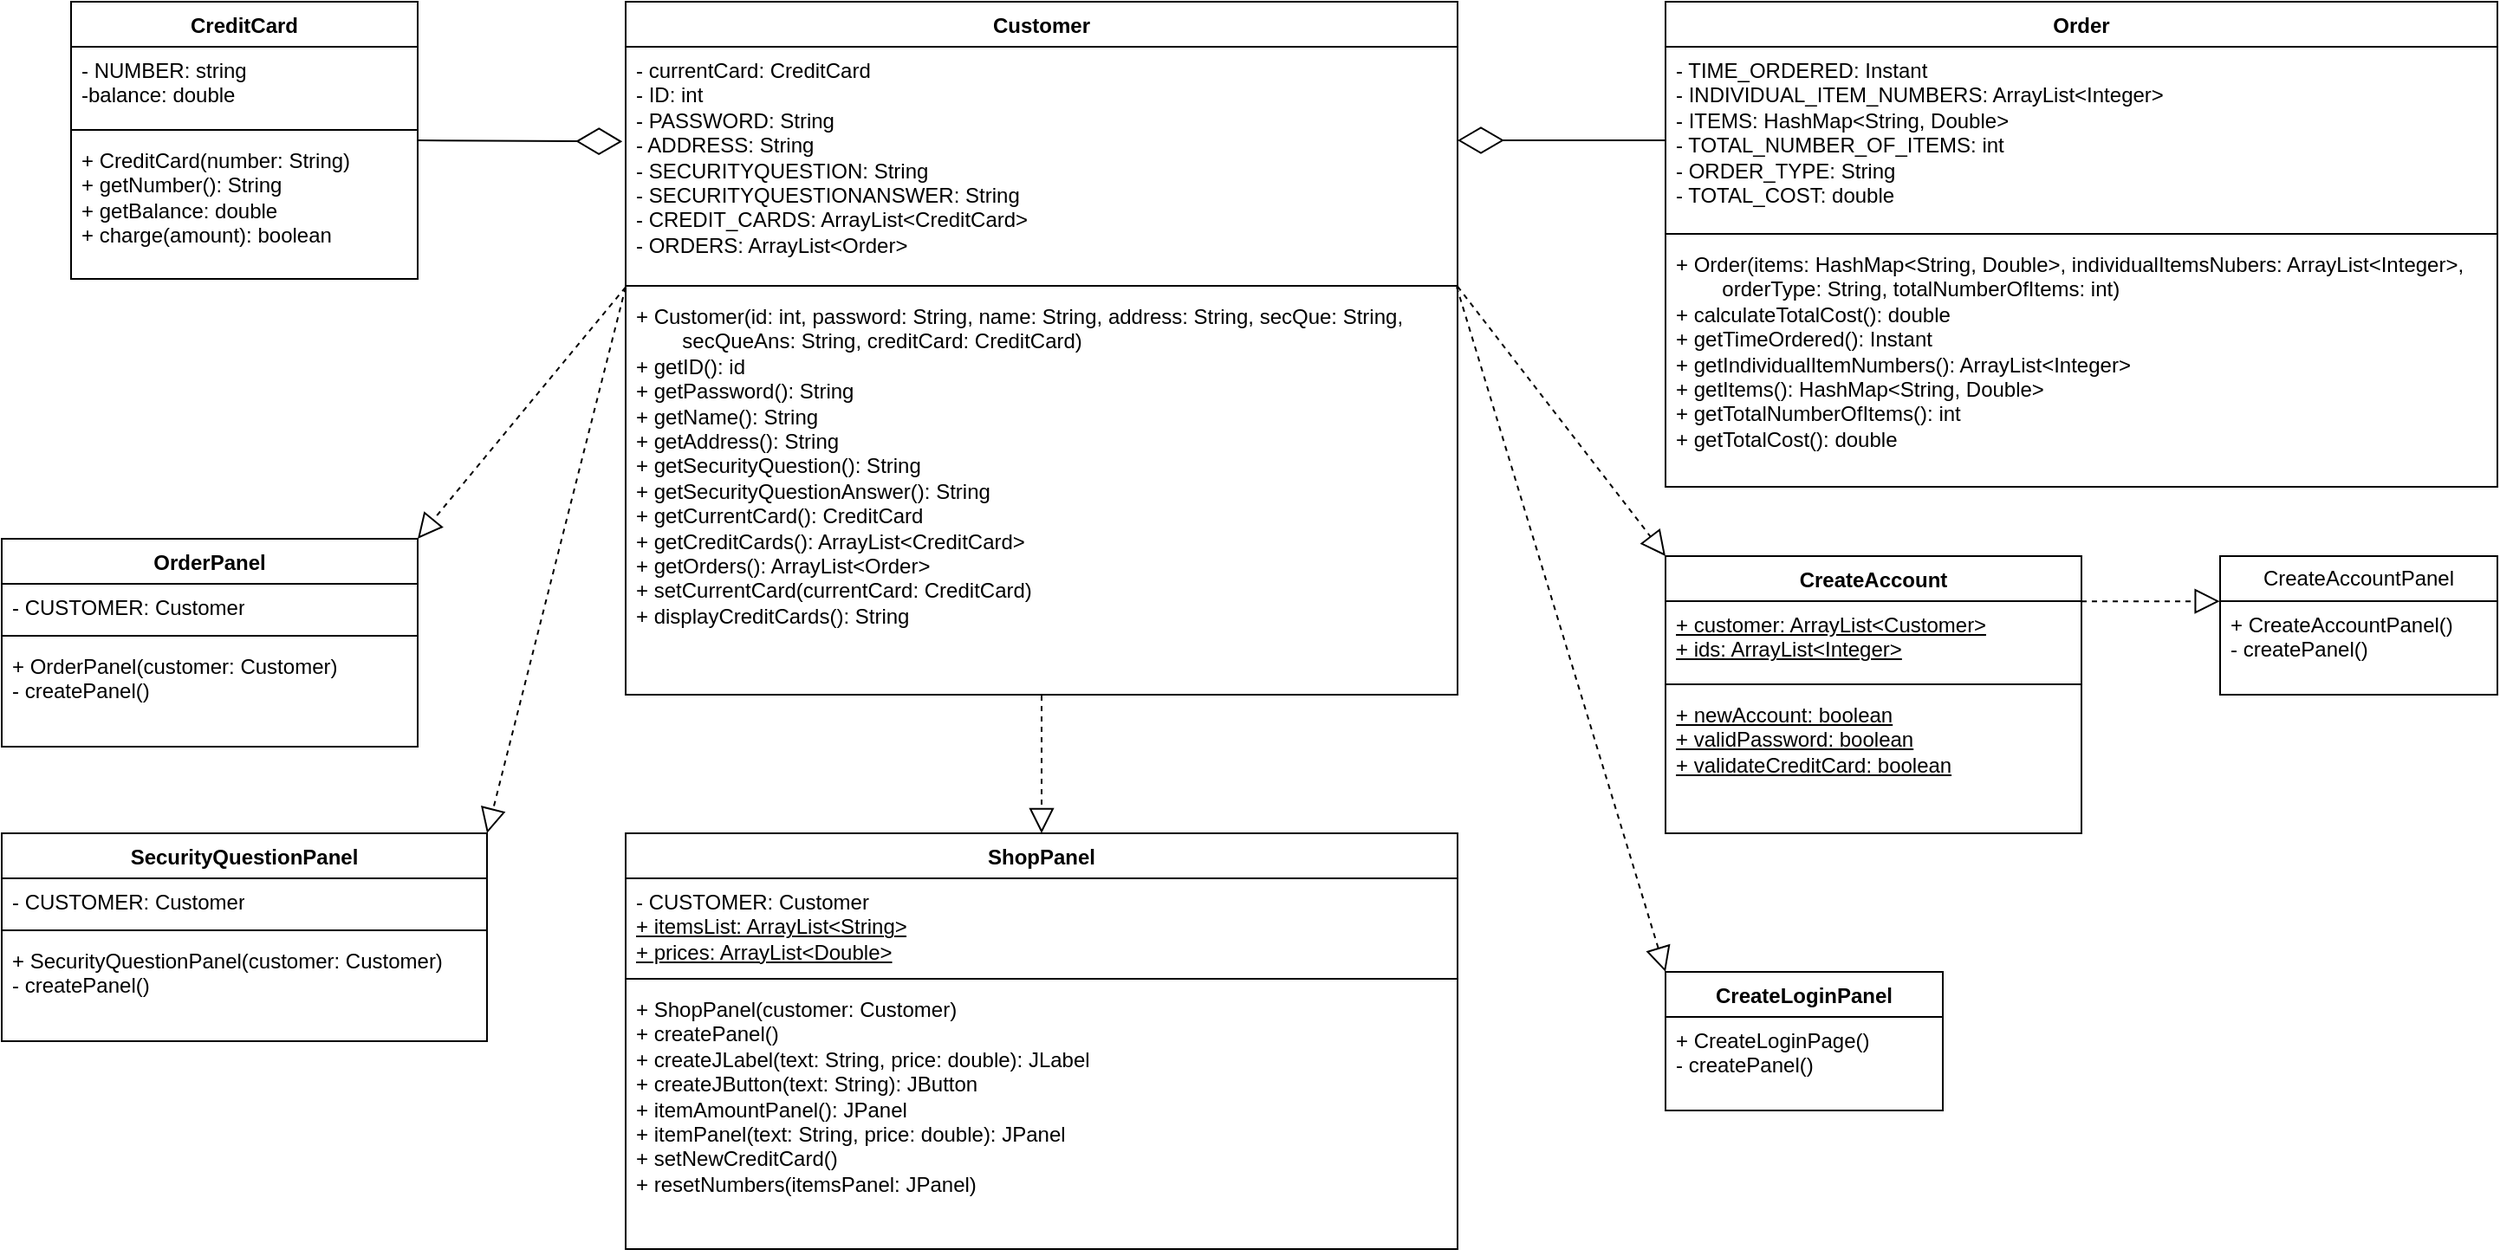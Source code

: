 <mxfile version="24.7.1" type="github">
  <diagram name="Page-1" id="fTPm5DQP8wG06u_MqmHy">
    <mxGraphModel dx="2782" dy="382" grid="1" gridSize="10" guides="1" tooltips="1" connect="1" arrows="1" fold="1" page="0" pageScale="1" pageWidth="827" pageHeight="1169" math="0" shadow="0">
      <root>
        <mxCell id="0" />
        <mxCell id="1" parent="0" />
        <mxCell id="OHdOC4P4XVelpUxqnQEv-1" value="CreateAccount" style="swimlane;fontStyle=1;align=center;verticalAlign=top;childLayout=stackLayout;horizontal=1;startSize=26;horizontalStack=0;resizeParent=1;resizeParentMax=0;resizeLast=0;collapsible=1;marginBottom=0;whiteSpace=wrap;html=1;" vertex="1" parent="1">
          <mxGeometry x="40" y="800" width="240" height="160" as="geometry" />
        </mxCell>
        <mxCell id="OHdOC4P4XVelpUxqnQEv-2" value="&lt;div&gt;&lt;u&gt;+ customer: ArrayList&amp;lt;Customer&amp;gt;&lt;/u&gt;&lt;/div&gt;&lt;div&gt;&lt;u&gt;+ ids: ArrayList&amp;lt;Integer&amp;gt;&lt;/u&gt;&lt;br&gt;&lt;/div&gt;" style="text;strokeColor=none;fillColor=none;align=left;verticalAlign=top;spacingLeft=4;spacingRight=4;overflow=hidden;rotatable=0;points=[[0,0.5],[1,0.5]];portConstraint=eastwest;whiteSpace=wrap;html=1;" vertex="1" parent="OHdOC4P4XVelpUxqnQEv-1">
          <mxGeometry y="26" width="240" height="44" as="geometry" />
        </mxCell>
        <mxCell id="OHdOC4P4XVelpUxqnQEv-3" value="" style="line;strokeWidth=1;fillColor=none;align=left;verticalAlign=middle;spacingTop=-1;spacingLeft=3;spacingRight=3;rotatable=0;labelPosition=right;points=[];portConstraint=eastwest;strokeColor=inherit;" vertex="1" parent="OHdOC4P4XVelpUxqnQEv-1">
          <mxGeometry y="70" width="240" height="8" as="geometry" />
        </mxCell>
        <mxCell id="OHdOC4P4XVelpUxqnQEv-4" value="&lt;div&gt;&lt;u&gt;+ newAccount: boolean&lt;/u&gt;&lt;/div&gt;&lt;div&gt;&lt;u&gt;+ validPassword: boolean&lt;/u&gt;&lt;/div&gt;&lt;div&gt;&lt;u&gt;+ validateCreditCard: boolean&lt;/u&gt;&lt;br&gt;&lt;/div&gt;" style="text;strokeColor=none;fillColor=none;align=left;verticalAlign=top;spacingLeft=4;spacingRight=4;overflow=hidden;rotatable=0;points=[[0,0.5],[1,0.5]];portConstraint=eastwest;whiteSpace=wrap;html=1;" vertex="1" parent="OHdOC4P4XVelpUxqnQEv-1">
          <mxGeometry y="78" width="240" height="82" as="geometry" />
        </mxCell>
        <mxCell id="OHdOC4P4XVelpUxqnQEv-5" value="CreateLoginPanel" style="swimlane;fontStyle=1;align=center;verticalAlign=top;childLayout=stackLayout;horizontal=1;startSize=26;horizontalStack=0;resizeParent=1;resizeParentMax=0;resizeLast=0;collapsible=1;marginBottom=0;whiteSpace=wrap;html=1;" vertex="1" parent="1">
          <mxGeometry x="40" y="1040" width="160" height="80" as="geometry" />
        </mxCell>
        <mxCell id="OHdOC4P4XVelpUxqnQEv-8" value="&lt;div&gt;+ CreateLoginPage()&lt;/div&gt;&lt;div&gt;- createPanel()&lt;br&gt;&lt;/div&gt;" style="text;strokeColor=none;fillColor=none;align=left;verticalAlign=top;spacingLeft=4;spacingRight=4;overflow=hidden;rotatable=0;points=[[0,0.5],[1,0.5]];portConstraint=eastwest;whiteSpace=wrap;html=1;" vertex="1" parent="OHdOC4P4XVelpUxqnQEv-5">
          <mxGeometry y="26" width="160" height="54" as="geometry" />
        </mxCell>
        <mxCell id="OHdOC4P4XVelpUxqnQEv-13" value="CreateAccountPanel" style="swimlane;fontStyle=0;childLayout=stackLayout;horizontal=1;startSize=26;fillColor=none;horizontalStack=0;resizeParent=1;resizeParentMax=0;resizeLast=0;collapsible=1;marginBottom=0;whiteSpace=wrap;html=1;" vertex="1" parent="1">
          <mxGeometry x="360" y="800" width="160" height="80" as="geometry" />
        </mxCell>
        <mxCell id="OHdOC4P4XVelpUxqnQEv-14" value="&lt;div&gt;+ CreateAccountPanel()&lt;/div&gt;&lt;div&gt;- createPanel()&lt;br&gt;&lt;/div&gt;" style="text;strokeColor=none;fillColor=none;align=left;verticalAlign=top;spacingLeft=4;spacingRight=4;overflow=hidden;rotatable=0;points=[[0,0.5],[1,0.5]];portConstraint=eastwest;whiteSpace=wrap;html=1;" vertex="1" parent="OHdOC4P4XVelpUxqnQEv-13">
          <mxGeometry y="26" width="160" height="54" as="geometry" />
        </mxCell>
        <mxCell id="OHdOC4P4XVelpUxqnQEv-17" value="CreditCard" style="swimlane;fontStyle=1;align=center;verticalAlign=top;childLayout=stackLayout;horizontal=1;startSize=26;horizontalStack=0;resizeParent=1;resizeParentMax=0;resizeLast=0;collapsible=1;marginBottom=0;whiteSpace=wrap;html=1;" vertex="1" parent="1">
          <mxGeometry x="-880" y="480" width="200" height="160" as="geometry" />
        </mxCell>
        <mxCell id="OHdOC4P4XVelpUxqnQEv-18" value="&lt;div&gt;- NUMBER: string&lt;/div&gt;&lt;div&gt;-balance: double&lt;br&gt;&lt;/div&gt;" style="text;strokeColor=none;fillColor=none;align=left;verticalAlign=top;spacingLeft=4;spacingRight=4;overflow=hidden;rotatable=0;points=[[0,0.5],[1,0.5]];portConstraint=eastwest;whiteSpace=wrap;html=1;" vertex="1" parent="OHdOC4P4XVelpUxqnQEv-17">
          <mxGeometry y="26" width="200" height="44" as="geometry" />
        </mxCell>
        <mxCell id="OHdOC4P4XVelpUxqnQEv-19" value="" style="line;strokeWidth=1;fillColor=none;align=left;verticalAlign=middle;spacingTop=-1;spacingLeft=3;spacingRight=3;rotatable=0;labelPosition=right;points=[];portConstraint=eastwest;strokeColor=inherit;" vertex="1" parent="OHdOC4P4XVelpUxqnQEv-17">
          <mxGeometry y="70" width="200" height="8" as="geometry" />
        </mxCell>
        <mxCell id="OHdOC4P4XVelpUxqnQEv-20" value="&lt;div&gt;+ CreditCard(number: String)&lt;/div&gt;&lt;div&gt;+ getNumber(): String&lt;/div&gt;&lt;div&gt;+ getBalance: double&lt;/div&gt;&lt;div&gt;+ charge(amount): boolean&lt;br&gt;&lt;/div&gt;" style="text;strokeColor=none;fillColor=none;align=left;verticalAlign=top;spacingLeft=4;spacingRight=4;overflow=hidden;rotatable=0;points=[[0,0.5],[1,0.5]];portConstraint=eastwest;whiteSpace=wrap;html=1;" vertex="1" parent="OHdOC4P4XVelpUxqnQEv-17">
          <mxGeometry y="78" width="200" height="82" as="geometry" />
        </mxCell>
        <mxCell id="OHdOC4P4XVelpUxqnQEv-21" value="Customer" style="swimlane;fontStyle=1;align=center;verticalAlign=top;childLayout=stackLayout;horizontal=1;startSize=26;horizontalStack=0;resizeParent=1;resizeParentMax=0;resizeLast=0;collapsible=1;marginBottom=0;whiteSpace=wrap;html=1;" vertex="1" parent="1">
          <mxGeometry x="-560" y="480" width="480" height="400" as="geometry" />
        </mxCell>
        <mxCell id="OHdOC4P4XVelpUxqnQEv-22" value="&lt;div&gt;- currentCard: CreditCard&lt;/div&gt;&lt;div&gt;- ID: int&lt;/div&gt;&lt;div&gt;- PASSWORD: String&lt;/div&gt;&lt;div&gt;- ADDRESS: String&lt;/div&gt;&lt;div&gt;- SECURITYQUESTION: String&lt;/div&gt;&lt;div&gt;- SECURITYQUESTIONANSWER: String&lt;/div&gt;&lt;div&gt;- CREDIT_CARDS: ArrayList&amp;lt;CreditCard&amp;gt;&lt;/div&gt;&lt;div&gt;- ORDERS: ArrayList&amp;lt;Order&amp;gt;&lt;br&gt;&lt;/div&gt;&lt;div&gt;&lt;br&gt;&lt;/div&gt;" style="text;strokeColor=none;fillColor=none;align=left;verticalAlign=top;spacingLeft=4;spacingRight=4;overflow=hidden;rotatable=0;points=[[0,0.5],[1,0.5]];portConstraint=eastwest;whiteSpace=wrap;html=1;" vertex="1" parent="OHdOC4P4XVelpUxqnQEv-21">
          <mxGeometry y="26" width="480" height="134" as="geometry" />
        </mxCell>
        <mxCell id="OHdOC4P4XVelpUxqnQEv-23" value="" style="line;strokeWidth=1;fillColor=none;align=left;verticalAlign=middle;spacingTop=-1;spacingLeft=3;spacingRight=3;rotatable=0;labelPosition=right;points=[];portConstraint=eastwest;strokeColor=inherit;" vertex="1" parent="OHdOC4P4XVelpUxqnQEv-21">
          <mxGeometry y="160" width="480" height="8" as="geometry" />
        </mxCell>
        <mxCell id="OHdOC4P4XVelpUxqnQEv-24" value="&lt;div&gt;+ Customer(id: int, password: String, name: String, address: String, secQue: String, &lt;span style=&quot;white-space: pre;&quot;&gt;&#x9;&lt;/span&gt;secQueAns: String, creditCard: CreditCard)&lt;/div&gt;&lt;div&gt;+ getID(): id&lt;/div&gt;&lt;div&gt;+ getPassword(): String&lt;/div&gt;&lt;div&gt;+ getName(): String&lt;/div&gt;&lt;div&gt;+ getAddress(): String&lt;/div&gt;&lt;div&gt;+ getSecurityQuestion(): String&lt;/div&gt;&lt;div&gt;+ getSecurityQuestionAnswer(): String&lt;/div&gt;&lt;div&gt;+ getCurrentCard(): CreditCard&lt;/div&gt;&lt;div&gt;+ getCreditCards(): ArrayList&amp;lt;CreditCard&amp;gt;&lt;/div&gt;&lt;div&gt;+ getOrders(): ArrayList&amp;lt;Order&amp;gt;&lt;br&gt;&lt;/div&gt;&lt;div&gt;+ setCurrentCard(currentCard: CreditCard)&lt;/div&gt;&lt;div&gt;+ displayCreditCards(): String&lt;br&gt;&lt;/div&gt;" style="text;strokeColor=none;fillColor=none;align=left;verticalAlign=top;spacingLeft=4;spacingRight=4;overflow=hidden;rotatable=0;points=[[0,0.5],[1,0.5]];portConstraint=eastwest;whiteSpace=wrap;html=1;" vertex="1" parent="OHdOC4P4XVelpUxqnQEv-21">
          <mxGeometry y="168" width="480" height="232" as="geometry" />
        </mxCell>
        <mxCell id="OHdOC4P4XVelpUxqnQEv-30" value="Order" style="swimlane;fontStyle=1;align=center;verticalAlign=top;childLayout=stackLayout;horizontal=1;startSize=26;horizontalStack=0;resizeParent=1;resizeParentMax=0;resizeLast=0;collapsible=1;marginBottom=0;whiteSpace=wrap;html=1;" vertex="1" parent="1">
          <mxGeometry x="40" y="480" width="480" height="280" as="geometry" />
        </mxCell>
        <mxCell id="OHdOC4P4XVelpUxqnQEv-31" value="&lt;div&gt;- TIME_ORDERED: Instant&lt;/div&gt;&lt;div&gt;- INDIVIDUAL_ITEM_NUMBERS: ArrayList&amp;lt;Integer&amp;gt;&lt;/div&gt;&lt;div&gt;- ITEMS: HashMap&amp;lt;String, Double&amp;gt;&lt;/div&gt;&lt;div&gt;- TOTAL_NUMBER_OF_ITEMS: int&lt;/div&gt;&lt;div&gt;- ORDER_TYPE: String&lt;/div&gt;&lt;div&gt;- TOTAL_COST: double&lt;br&gt;&lt;/div&gt;" style="text;strokeColor=none;fillColor=none;align=left;verticalAlign=top;spacingLeft=4;spacingRight=4;overflow=hidden;rotatable=0;points=[[0,0.5],[1,0.5]];portConstraint=eastwest;whiteSpace=wrap;html=1;" vertex="1" parent="OHdOC4P4XVelpUxqnQEv-30">
          <mxGeometry y="26" width="480" height="104" as="geometry" />
        </mxCell>
        <mxCell id="OHdOC4P4XVelpUxqnQEv-32" value="" style="line;strokeWidth=1;fillColor=none;align=left;verticalAlign=middle;spacingTop=-1;spacingLeft=3;spacingRight=3;rotatable=0;labelPosition=right;points=[];portConstraint=eastwest;strokeColor=inherit;" vertex="1" parent="OHdOC4P4XVelpUxqnQEv-30">
          <mxGeometry y="130" width="480" height="8" as="geometry" />
        </mxCell>
        <mxCell id="OHdOC4P4XVelpUxqnQEv-33" value="&lt;div&gt;+ Order(items: HashMap&amp;lt;String, Double&amp;gt;, individualItemsNubers: ArrayList&amp;lt;Integer&amp;gt;, &lt;span style=&quot;white-space: pre;&quot;&gt;&#x9;&lt;/span&gt;orderType: String, totalNumberOfItems: int)&lt;/div&gt;&lt;div&gt;+ calculateTotalCost(): double&lt;/div&gt;&lt;div&gt;+ getTimeOrdered(): Instant&lt;br&gt;&lt;/div&gt;&lt;div&gt;+ getIndividualItemNumbers(): ArrayList&amp;lt;Integer&amp;gt;&lt;/div&gt;&lt;div&gt;+ getItems(): HashMap&amp;lt;String, Double&amp;gt;&lt;/div&gt;&lt;div&gt;+ getTotalNumberOfItems(): int&lt;/div&gt;&lt;div&gt;+ getTotalCost(): double&lt;br&gt;&lt;/div&gt;" style="text;strokeColor=none;fillColor=none;align=left;verticalAlign=top;spacingLeft=4;spacingRight=4;overflow=hidden;rotatable=0;points=[[0,0.5],[1,0.5]];portConstraint=eastwest;whiteSpace=wrap;html=1;" vertex="1" parent="OHdOC4P4XVelpUxqnQEv-30">
          <mxGeometry y="138" width="480" height="142" as="geometry" />
        </mxCell>
        <mxCell id="OHdOC4P4XVelpUxqnQEv-35" value="OrderPanel" style="swimlane;fontStyle=1;align=center;verticalAlign=top;childLayout=stackLayout;horizontal=1;startSize=26;horizontalStack=0;resizeParent=1;resizeParentMax=0;resizeLast=0;collapsible=1;marginBottom=0;whiteSpace=wrap;html=1;" vertex="1" parent="1">
          <mxGeometry x="-920" y="790" width="240" height="120" as="geometry" />
        </mxCell>
        <mxCell id="OHdOC4P4XVelpUxqnQEv-36" value="- CUSTOMER: Customer" style="text;strokeColor=none;fillColor=none;align=left;verticalAlign=top;spacingLeft=4;spacingRight=4;overflow=hidden;rotatable=0;points=[[0,0.5],[1,0.5]];portConstraint=eastwest;whiteSpace=wrap;html=1;" vertex="1" parent="OHdOC4P4XVelpUxqnQEv-35">
          <mxGeometry y="26" width="240" height="26" as="geometry" />
        </mxCell>
        <mxCell id="OHdOC4P4XVelpUxqnQEv-37" value="" style="line;strokeWidth=1;fillColor=none;align=left;verticalAlign=middle;spacingTop=-1;spacingLeft=3;spacingRight=3;rotatable=0;labelPosition=right;points=[];portConstraint=eastwest;strokeColor=inherit;" vertex="1" parent="OHdOC4P4XVelpUxqnQEv-35">
          <mxGeometry y="52" width="240" height="8" as="geometry" />
        </mxCell>
        <mxCell id="OHdOC4P4XVelpUxqnQEv-38" value="&lt;div&gt;+ OrderPanel(customer: Customer)&lt;/div&gt;&lt;div&gt;- createPanel()&lt;br&gt;&lt;/div&gt;" style="text;strokeColor=none;fillColor=none;align=left;verticalAlign=top;spacingLeft=4;spacingRight=4;overflow=hidden;rotatable=0;points=[[0,0.5],[1,0.5]];portConstraint=eastwest;whiteSpace=wrap;html=1;" vertex="1" parent="OHdOC4P4XVelpUxqnQEv-35">
          <mxGeometry y="60" width="240" height="60" as="geometry" />
        </mxCell>
        <mxCell id="OHdOC4P4XVelpUxqnQEv-39" value="SecurityQuestionPanel" style="swimlane;fontStyle=1;align=center;verticalAlign=top;childLayout=stackLayout;horizontal=1;startSize=26;horizontalStack=0;resizeParent=1;resizeParentMax=0;resizeLast=0;collapsible=1;marginBottom=0;whiteSpace=wrap;html=1;" vertex="1" parent="1">
          <mxGeometry x="-920" y="960" width="280" height="120" as="geometry" />
        </mxCell>
        <mxCell id="OHdOC4P4XVelpUxqnQEv-40" value="- CUSTOMER: Customer" style="text;strokeColor=none;fillColor=none;align=left;verticalAlign=top;spacingLeft=4;spacingRight=4;overflow=hidden;rotatable=0;points=[[0,0.5],[1,0.5]];portConstraint=eastwest;whiteSpace=wrap;html=1;" vertex="1" parent="OHdOC4P4XVelpUxqnQEv-39">
          <mxGeometry y="26" width="280" height="26" as="geometry" />
        </mxCell>
        <mxCell id="OHdOC4P4XVelpUxqnQEv-41" value="" style="line;strokeWidth=1;fillColor=none;align=left;verticalAlign=middle;spacingTop=-1;spacingLeft=3;spacingRight=3;rotatable=0;labelPosition=right;points=[];portConstraint=eastwest;strokeColor=inherit;" vertex="1" parent="OHdOC4P4XVelpUxqnQEv-39">
          <mxGeometry y="52" width="280" height="8" as="geometry" />
        </mxCell>
        <mxCell id="OHdOC4P4XVelpUxqnQEv-42" value="&lt;div&gt;+ SecurityQuestionPanel(customer: Customer)&lt;/div&gt;&lt;div&gt;- createPanel()&lt;br&gt;&lt;/div&gt;" style="text;strokeColor=none;fillColor=none;align=left;verticalAlign=top;spacingLeft=4;spacingRight=4;overflow=hidden;rotatable=0;points=[[0,0.5],[1,0.5]];portConstraint=eastwest;whiteSpace=wrap;html=1;" vertex="1" parent="OHdOC4P4XVelpUxqnQEv-39">
          <mxGeometry y="60" width="280" height="60" as="geometry" />
        </mxCell>
        <mxCell id="OHdOC4P4XVelpUxqnQEv-43" value="ShopPanel" style="swimlane;fontStyle=1;align=center;verticalAlign=top;childLayout=stackLayout;horizontal=1;startSize=26;horizontalStack=0;resizeParent=1;resizeParentMax=0;resizeLast=0;collapsible=1;marginBottom=0;whiteSpace=wrap;html=1;" vertex="1" parent="1">
          <mxGeometry x="-560" y="960" width="480" height="240" as="geometry" />
        </mxCell>
        <mxCell id="OHdOC4P4XVelpUxqnQEv-44" value="&lt;div&gt;- CUSTOMER: Customer&lt;/div&gt;&lt;div&gt;&lt;u&gt;+ itemsList: ArrayList&amp;lt;String&amp;gt;&lt;br&gt;+ prices: ArrayList&amp;lt;Double&amp;gt;&lt;/u&gt;&lt;br&gt;&lt;/div&gt;" style="text;strokeColor=none;fillColor=none;align=left;verticalAlign=top;spacingLeft=4;spacingRight=4;overflow=hidden;rotatable=0;points=[[0,0.5],[1,0.5]];portConstraint=eastwest;whiteSpace=wrap;html=1;" vertex="1" parent="OHdOC4P4XVelpUxqnQEv-43">
          <mxGeometry y="26" width="480" height="54" as="geometry" />
        </mxCell>
        <mxCell id="OHdOC4P4XVelpUxqnQEv-45" value="" style="line;strokeWidth=1;fillColor=none;align=left;verticalAlign=middle;spacingTop=-1;spacingLeft=3;spacingRight=3;rotatable=0;labelPosition=right;points=[];portConstraint=eastwest;strokeColor=inherit;" vertex="1" parent="OHdOC4P4XVelpUxqnQEv-43">
          <mxGeometry y="80" width="480" height="8" as="geometry" />
        </mxCell>
        <mxCell id="OHdOC4P4XVelpUxqnQEv-46" value="&lt;div&gt;+ ShopPanel(customer: Customer)&lt;/div&gt;&lt;div&gt;+ createPanel()&lt;/div&gt;&lt;div&gt;+ createJLabel(text: String, price: double): JLabel&lt;/div&gt;&lt;div&gt;+ createJButton(text: String): JButton&lt;/div&gt;&lt;div&gt;+ itemAmountPanel(): JPanel&lt;/div&gt;&lt;div&gt;+ itemPanel(text: String, price: double): JPanel&lt;/div&gt;&lt;div&gt;+ setNewCreditCard()&lt;/div&gt;&lt;div&gt;+ resetNumbers(itemsPanel: JPanel)&lt;br&gt;&lt;/div&gt;" style="text;strokeColor=none;fillColor=none;align=left;verticalAlign=top;spacingLeft=4;spacingRight=4;overflow=hidden;rotatable=0;points=[[0,0.5],[1,0.5]];portConstraint=eastwest;whiteSpace=wrap;html=1;" vertex="1" parent="OHdOC4P4XVelpUxqnQEv-43">
          <mxGeometry y="88" width="480" height="152" as="geometry" />
        </mxCell>
        <mxCell id="OHdOC4P4XVelpUxqnQEv-47" value="" style="endArrow=diamondThin;endFill=0;endSize=24;html=1;rounded=0;entryX=-0.004;entryY=0.408;entryDx=0;entryDy=0;entryPerimeter=0;" edge="1" parent="1" target="OHdOC4P4XVelpUxqnQEv-22">
          <mxGeometry width="160" relative="1" as="geometry">
            <mxPoint x="-680" y="560" as="sourcePoint" />
            <mxPoint x="-160" y="720" as="targetPoint" />
          </mxGeometry>
        </mxCell>
        <mxCell id="OHdOC4P4XVelpUxqnQEv-48" value="" style="endArrow=diamondThin;endFill=0;endSize=24;html=1;rounded=0;" edge="1" parent="1">
          <mxGeometry width="160" relative="1" as="geometry">
            <mxPoint x="40" y="560" as="sourcePoint" />
            <mxPoint x="-80" y="560" as="targetPoint" />
          </mxGeometry>
        </mxCell>
        <mxCell id="OHdOC4P4XVelpUxqnQEv-56" value="" style="endArrow=block;dashed=1;endFill=0;endSize=12;html=1;rounded=0;entryX=0;entryY=0;entryDx=0;entryDy=0;exitX=1;exitY=0.537;exitDx=0;exitDy=0;exitPerimeter=0;" edge="1" parent="1" source="OHdOC4P4XVelpUxqnQEv-23" target="OHdOC4P4XVelpUxqnQEv-1">
          <mxGeometry width="160" relative="1" as="geometry">
            <mxPoint x="-80" y="640" as="sourcePoint" />
            <mxPoint x="-70" y="910" as="targetPoint" />
          </mxGeometry>
        </mxCell>
        <mxCell id="OHdOC4P4XVelpUxqnQEv-57" value="" style="endArrow=block;dashed=1;endFill=0;endSize=12;html=1;rounded=0;exitX=0.999;exitY=0.575;exitDx=0;exitDy=0;exitPerimeter=0;entryX=0;entryY=0;entryDx=0;entryDy=0;" edge="1" parent="1" source="OHdOC4P4XVelpUxqnQEv-23" target="OHdOC4P4XVelpUxqnQEv-5">
          <mxGeometry width="160" relative="1" as="geometry">
            <mxPoint x="-230" y="910" as="sourcePoint" />
            <mxPoint x="-70" y="910" as="targetPoint" />
          </mxGeometry>
        </mxCell>
        <mxCell id="OHdOC4P4XVelpUxqnQEv-58" value="" style="endArrow=block;dashed=1;endFill=0;endSize=12;html=1;rounded=0;entryX=1;entryY=0;entryDx=0;entryDy=0;exitX=0;exitY=0.59;exitDx=0;exitDy=0;exitPerimeter=0;" edge="1" parent="1" source="OHdOC4P4XVelpUxqnQEv-23" target="OHdOC4P4XVelpUxqnQEv-35">
          <mxGeometry width="160" relative="1" as="geometry">
            <mxPoint x="-560" y="650" as="sourcePoint" />
            <mxPoint x="-220" y="870" as="targetPoint" />
          </mxGeometry>
        </mxCell>
        <mxCell id="OHdOC4P4XVelpUxqnQEv-59" value="" style="endArrow=block;dashed=1;endFill=0;endSize=12;html=1;rounded=0;exitX=0;exitY=0.59;exitDx=0;exitDy=0;exitPerimeter=0;entryX=1;entryY=0;entryDx=0;entryDy=0;" edge="1" parent="1" source="OHdOC4P4XVelpUxqnQEv-23" target="OHdOC4P4XVelpUxqnQEv-39">
          <mxGeometry width="160" relative="1" as="geometry">
            <mxPoint x="-380" y="870" as="sourcePoint" />
            <mxPoint x="-220" y="870" as="targetPoint" />
          </mxGeometry>
        </mxCell>
        <mxCell id="OHdOC4P4XVelpUxqnQEv-60" value="" style="endArrow=block;dashed=1;endFill=0;endSize=12;html=1;rounded=0;exitX=0.5;exitY=1.002;exitDx=0;exitDy=0;exitPerimeter=0;entryX=0.5;entryY=0;entryDx=0;entryDy=0;" edge="1" parent="1" source="OHdOC4P4XVelpUxqnQEv-24" target="OHdOC4P4XVelpUxqnQEv-43">
          <mxGeometry width="160" relative="1" as="geometry">
            <mxPoint x="-230" y="920" as="sourcePoint" />
            <mxPoint x="-70" y="920" as="targetPoint" />
          </mxGeometry>
        </mxCell>
        <mxCell id="OHdOC4P4XVelpUxqnQEv-61" value="" style="endArrow=block;dashed=1;endFill=0;endSize=12;html=1;rounded=0;exitX=1;exitY=0.002;exitDx=0;exitDy=0;exitPerimeter=0;entryX=-0.001;entryY=0.002;entryDx=0;entryDy=0;entryPerimeter=0;" edge="1" parent="1" source="OHdOC4P4XVelpUxqnQEv-2" target="OHdOC4P4XVelpUxqnQEv-14">
          <mxGeometry width="160" relative="1" as="geometry">
            <mxPoint x="290" y="830" as="sourcePoint" />
            <mxPoint x="490" y="830" as="targetPoint" />
          </mxGeometry>
        </mxCell>
      </root>
    </mxGraphModel>
  </diagram>
</mxfile>
